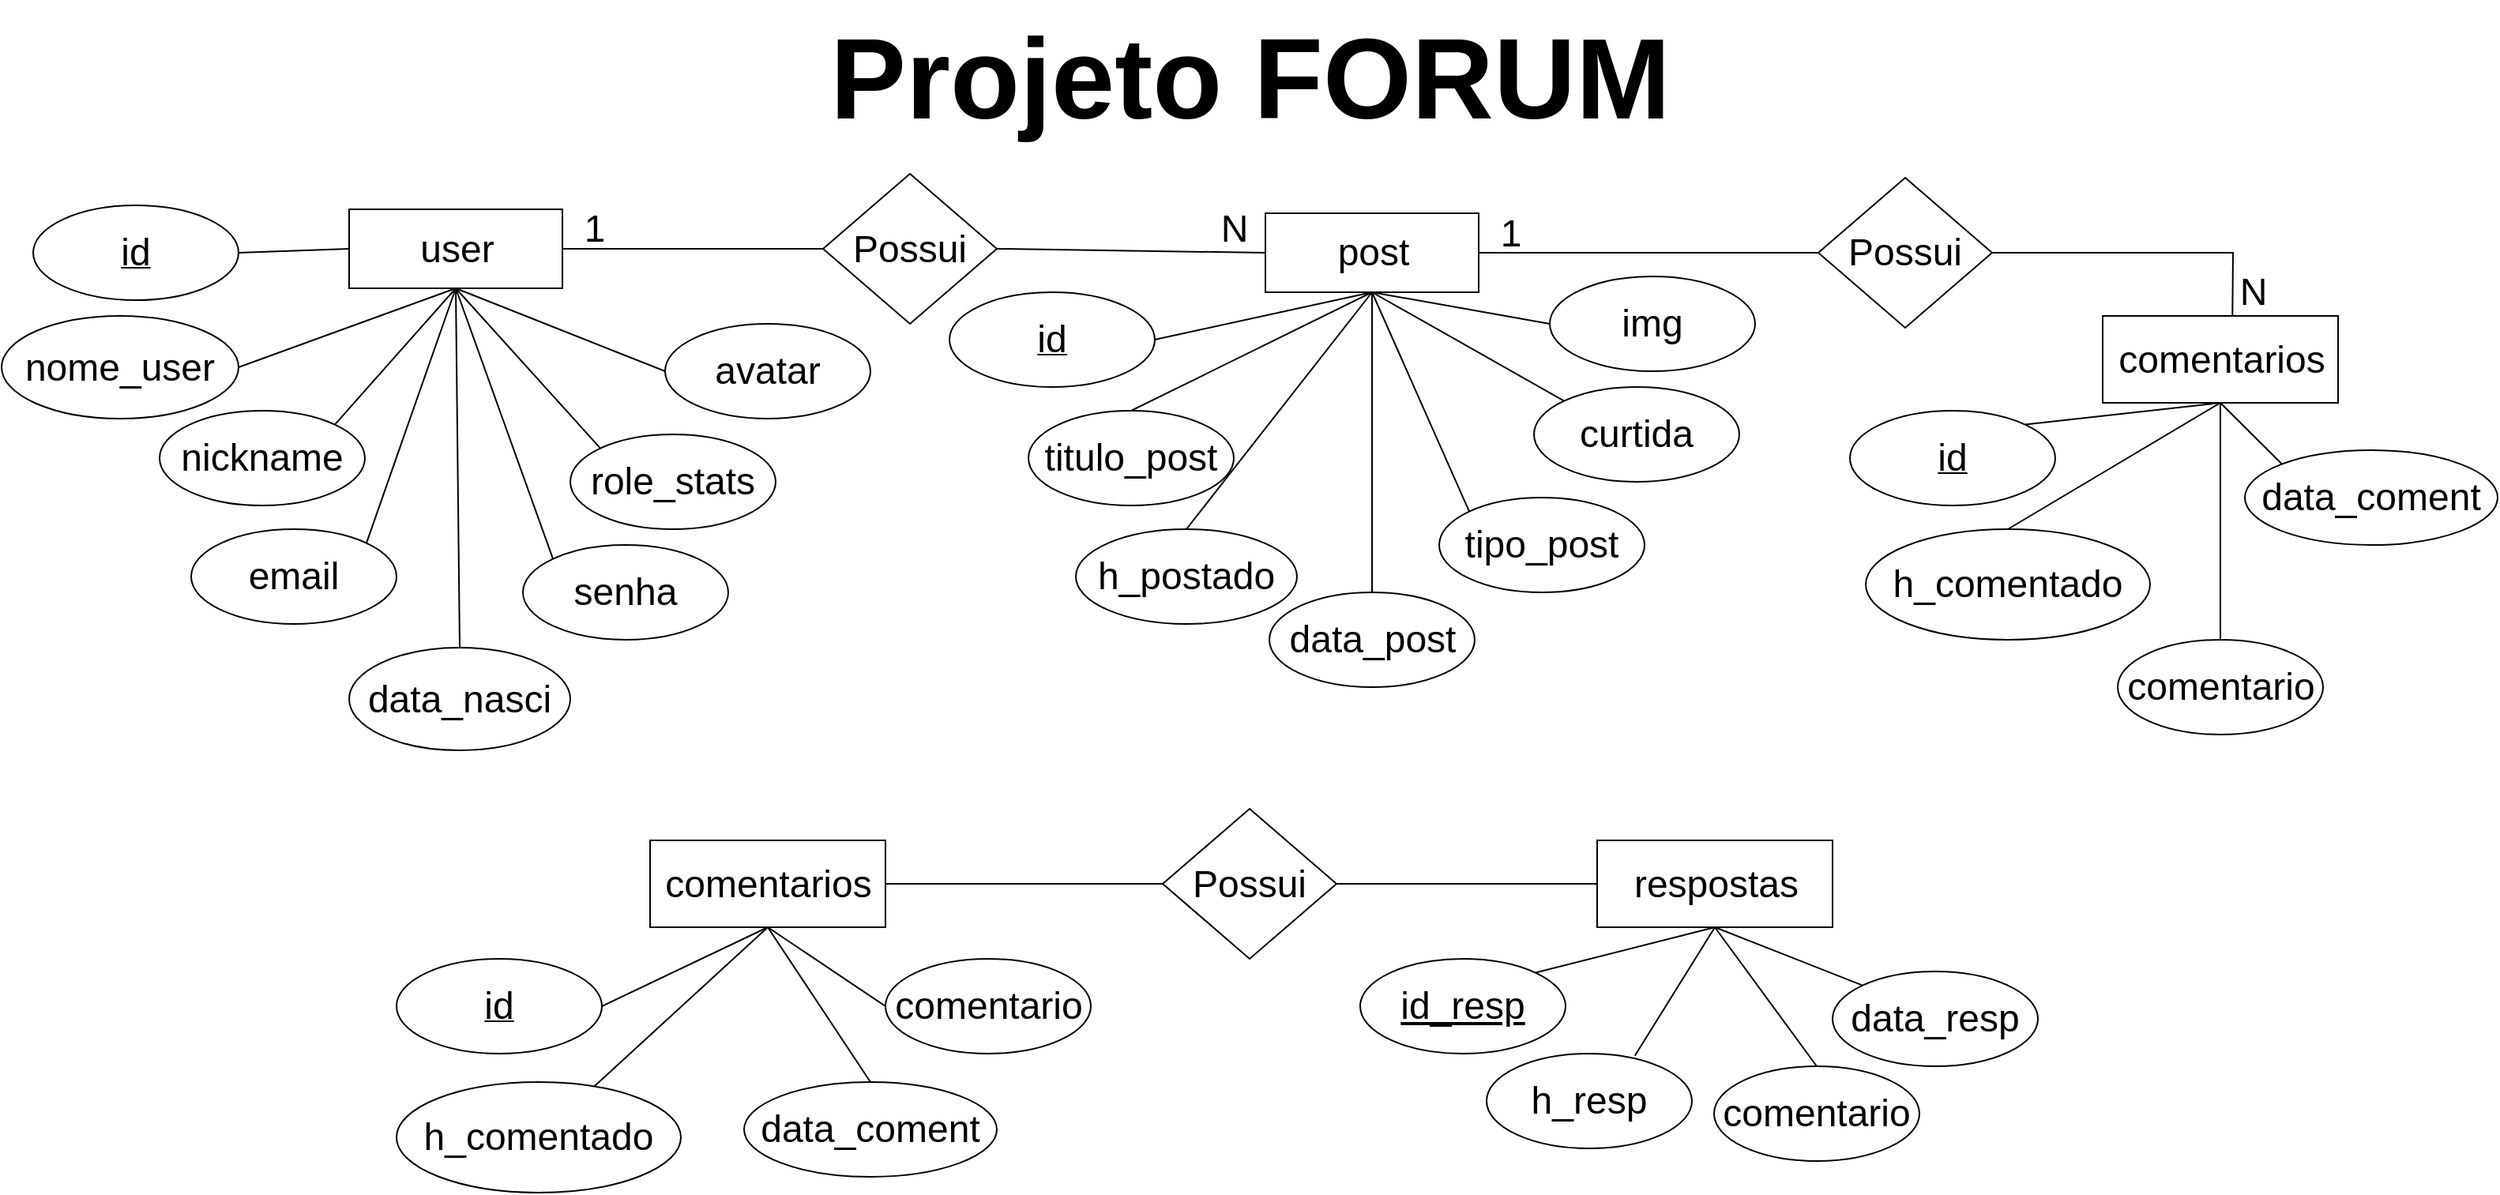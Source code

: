 <mxfile version="20.7.2" type="device"><diagram id="LDo0RXhBfajO5_ESKPVJ" name="Página-1"><mxGraphModel dx="2796" dy="936" grid="1" gridSize="10" guides="1" tooltips="1" connect="1" arrows="1" fold="1" page="1" pageScale="1" pageWidth="827" pageHeight="1169" math="0" shadow="0"><root><mxCell id="0"/><mxCell id="1" parent="0"/><mxCell id="sBhcF0kDkl56p9Jq2RJi-2" value="&lt;font style=&quot;font-size: 24px;&quot;&gt;user&lt;/font&gt;" style="html=1;" parent="1" vertex="1"><mxGeometry x="-580" y="157.5" width="135" height="50" as="geometry"/></mxCell><mxCell id="sBhcF0kDkl56p9Jq2RJi-4" value="&lt;font style=&quot;font-size: 72px;&quot;&gt;&lt;b style=&quot;&quot;&gt;Projeto FORUM&lt;/b&gt;&lt;/font&gt;" style="text;html=1;align=center;verticalAlign=middle;resizable=0;points=[];autosize=1;strokeColor=none;fillColor=none;" parent="1" vertex="1"><mxGeometry x="-290" y="25" width="560" height="100" as="geometry"/></mxCell><mxCell id="sBhcF0kDkl56p9Jq2RJi-7" value="" style="endArrow=none;html=1;rounded=0;fontSize=18;entryX=0;entryY=0.5;entryDx=0;entryDy=0;exitX=1;exitY=0.5;exitDx=0;exitDy=0;" parent="1" source="sBhcF0kDkl56p9Jq2RJi-2" target="IioT4kYT8r2o8PuqdSPv-29" edge="1"><mxGeometry width="50" height="50" relative="1" as="geometry"><mxPoint x="280" y="240" as="sourcePoint"/><mxPoint x="-280" y="182.5" as="targetPoint"/></mxGeometry></mxCell><mxCell id="sBhcF0kDkl56p9Jq2RJi-8" value="&lt;u&gt;&lt;font style=&quot;font-size: 24px;&quot;&gt;id&lt;/font&gt;&lt;/u&gt;" style="ellipse;whiteSpace=wrap;html=1;fontSize=18;" parent="1" vertex="1"><mxGeometry x="-780" y="155" width="130" height="60" as="geometry"/></mxCell><mxCell id="sBhcF0kDkl56p9Jq2RJi-9" value="&lt;font style=&quot;font-size: 24px;&quot;&gt;nickname&lt;/font&gt;" style="ellipse;whiteSpace=wrap;html=1;fontSize=18;" parent="1" vertex="1"><mxGeometry x="-700" y="285" width="130" height="60" as="geometry"/></mxCell><mxCell id="sBhcF0kDkl56p9Jq2RJi-10" value="&lt;font style=&quot;font-size: 24px;&quot;&gt;nome_user&lt;/font&gt;" style="ellipse;whiteSpace=wrap;html=1;fontSize=18;" parent="1" vertex="1"><mxGeometry x="-800" y="225" width="150" height="65" as="geometry"/></mxCell><mxCell id="sBhcF0kDkl56p9Jq2RJi-16" value="&lt;font style=&quot;font-size: 24px;&quot;&gt;post&lt;/font&gt;" style="html=1;" parent="1" vertex="1"><mxGeometry y="160" width="135" height="50" as="geometry"/></mxCell><mxCell id="sBhcF0kDkl56p9Jq2RJi-17" value="&lt;font style=&quot;font-size: 24px;&quot;&gt;titulo_post&lt;/font&gt;" style="ellipse;whiteSpace=wrap;html=1;fontSize=18;" parent="1" vertex="1"><mxGeometry x="-150" y="285" width="130" height="60" as="geometry"/></mxCell><mxCell id="sBhcF0kDkl56p9Jq2RJi-18" value="&lt;font style=&quot;font-size: 24px;&quot;&gt;curtida&lt;/font&gt;" style="ellipse;whiteSpace=wrap;html=1;fontSize=18;" parent="1" vertex="1"><mxGeometry x="170" y="270" width="130" height="60" as="geometry"/></mxCell><mxCell id="sBhcF0kDkl56p9Jq2RJi-21" value="&lt;font style=&quot;font-size: 24px;&quot;&gt;img&lt;/font&gt;" style="ellipse;whiteSpace=wrap;html=1;fontSize=18;" parent="1" vertex="1"><mxGeometry x="180" y="200" width="130" height="60" as="geometry"/></mxCell><mxCell id="sBhcF0kDkl56p9Jq2RJi-22" value="&lt;u&gt;&lt;font style=&quot;font-size: 24px;&quot;&gt;id&lt;/font&gt;&lt;/u&gt;" style="ellipse;whiteSpace=wrap;html=1;fontSize=18;" parent="1" vertex="1"><mxGeometry x="-200" y="210" width="130" height="60" as="geometry"/></mxCell><mxCell id="sBhcF0kDkl56p9Jq2RJi-24" style="edgeStyle=orthogonalEdgeStyle;rounded=0;orthogonalLoop=1;jettySize=auto;html=1;exitX=1;exitY=0.5;exitDx=0;exitDy=0;fontSize=14;" parent="1" source="sBhcF0kDkl56p9Jq2RJi-23" edge="1"><mxGeometry relative="1" as="geometry"><mxPoint x="612" y="240" as="targetPoint"/></mxGeometry></mxCell><mxCell id="sBhcF0kDkl56p9Jq2RJi-25" value="&lt;span style=&quot;font-size: 24px;&quot;&gt;comentarios&lt;/span&gt;" style="html=1;" parent="1" vertex="1"><mxGeometry x="530" y="225" width="149" height="55" as="geometry"/></mxCell><mxCell id="sBhcF0kDkl56p9Jq2RJi-26" value="" style="endArrow=none;html=1;rounded=0;fontSize=18;entryX=0.5;entryY=0;entryDx=0;entryDy=0;exitX=0.5;exitY=1;exitDx=0;exitDy=0;" parent="1" source="sBhcF0kDkl56p9Jq2RJi-16" target="sBhcF0kDkl56p9Jq2RJi-17" edge="1"><mxGeometry width="50" height="50" relative="1" as="geometry"><mxPoint x="157.5" y="200" as="sourcePoint"/><mxPoint x="155" y="290" as="targetPoint"/></mxGeometry></mxCell><mxCell id="sBhcF0kDkl56p9Jq2RJi-28" value="" style="endArrow=none;html=1;rounded=0;fontSize=18;entryX=0;entryY=0;entryDx=0;entryDy=0;exitX=0.5;exitY=1;exitDx=0;exitDy=0;" parent="1" source="sBhcF0kDkl56p9Jq2RJi-16" target="sBhcF0kDkl56p9Jq2RJi-18" edge="1"><mxGeometry width="50" height="50" relative="1" as="geometry"><mxPoint x="177.5" y="220" as="sourcePoint"/><mxPoint x="175" y="310" as="targetPoint"/></mxGeometry></mxCell><mxCell id="sBhcF0kDkl56p9Jq2RJi-29" value="" style="endArrow=none;html=1;rounded=0;fontSize=18;entryX=0.5;entryY=1;entryDx=0;entryDy=0;exitX=0;exitY=0.5;exitDx=0;exitDy=0;" parent="1" source="sBhcF0kDkl56p9Jq2RJi-21" target="sBhcF0kDkl56p9Jq2RJi-16" edge="1"><mxGeometry width="50" height="50" relative="1" as="geometry"><mxPoint x="187.5" y="230" as="sourcePoint"/><mxPoint x="185" y="320" as="targetPoint"/></mxGeometry></mxCell><mxCell id="sBhcF0kDkl56p9Jq2RJi-30" value="" style="endArrow=none;html=1;rounded=0;fontSize=18;entryX=0.5;entryY=1;entryDx=0;entryDy=0;exitX=1;exitY=0.5;exitDx=0;exitDy=0;" parent="1" source="sBhcF0kDkl56p9Jq2RJi-22" target="sBhcF0kDkl56p9Jq2RJi-16" edge="1"><mxGeometry width="50" height="50" relative="1" as="geometry"><mxPoint x="197.5" y="240" as="sourcePoint"/><mxPoint x="195" y="330" as="targetPoint"/></mxGeometry></mxCell><mxCell id="sBhcF0kDkl56p9Jq2RJi-32" value="&lt;font style=&quot;font-size: 24px;&quot;&gt;1&lt;/font&gt;" style="text;html=1;align=center;verticalAlign=middle;resizable=0;points=[];autosize=1;strokeColor=none;fillColor=none;fontSize=14;" parent="1" vertex="1"><mxGeometry x="-445" y="150" width="40" height="40" as="geometry"/></mxCell><mxCell id="sBhcF0kDkl56p9Jq2RJi-33" value="&lt;font style=&quot;font-size: 24px;&quot;&gt;N&lt;/font&gt;" style="text;html=1;align=center;verticalAlign=middle;resizable=0;points=[];autosize=1;strokeColor=none;fillColor=none;fontSize=14;" parent="1" vertex="1"><mxGeometry x="-40" y="150" width="40" height="40" as="geometry"/></mxCell><mxCell id="sBhcF0kDkl56p9Jq2RJi-34" value="&lt;font style=&quot;font-size: 24px;&quot;&gt;1&lt;/font&gt;" style="text;html=1;align=center;verticalAlign=middle;resizable=0;points=[];autosize=1;strokeColor=none;fillColor=none;fontSize=14;" parent="1" vertex="1"><mxGeometry x="135" y="152.5" width="40" height="40" as="geometry"/></mxCell><mxCell id="sBhcF0kDkl56p9Jq2RJi-36" value="&lt;font style=&quot;font-size: 24px;&quot;&gt;N&lt;/font&gt;" style="text;html=1;align=center;verticalAlign=middle;resizable=0;points=[];autosize=1;strokeColor=none;fillColor=none;fontSize=14;" parent="1" vertex="1"><mxGeometry x="605" y="190" width="40" height="40" as="geometry"/></mxCell><mxCell id="sBhcF0kDkl56p9Jq2RJi-37" value="&lt;font style=&quot;font-size: 24px;&quot;&gt;comentario&lt;/font&gt;" style="ellipse;whiteSpace=wrap;html=1;fontSize=18;" parent="1" vertex="1"><mxGeometry x="539.5" y="430" width="130" height="60" as="geometry"/></mxCell><mxCell id="sBhcF0kDkl56p9Jq2RJi-38" value="&lt;font style=&quot;font-size: 24px;&quot;&gt;h_comentado&lt;/font&gt;" style="ellipse;whiteSpace=wrap;html=1;fontSize=18;" parent="1" vertex="1"><mxGeometry x="380" y="360" width="180" height="70" as="geometry"/></mxCell><mxCell id="sBhcF0kDkl56p9Jq2RJi-39" value="&lt;font style=&quot;font-size: 24px;&quot;&gt;data_coment&lt;/font&gt;" style="ellipse;whiteSpace=wrap;html=1;fontSize=18;" parent="1" vertex="1"><mxGeometry x="620" y="310" width="160" height="60" as="geometry"/></mxCell><mxCell id="sBhcF0kDkl56p9Jq2RJi-40" value="&lt;u&gt;&lt;font style=&quot;font-size: 24px;&quot;&gt;id&lt;/font&gt;&lt;/u&gt;" style="ellipse;whiteSpace=wrap;html=1;fontSize=18;" parent="1" vertex="1"><mxGeometry x="370" y="285" width="130" height="60" as="geometry"/></mxCell><mxCell id="sBhcF0kDkl56p9Jq2RJi-41" value="" style="endArrow=none;html=1;rounded=0;fontSize=18;entryX=0.5;entryY=1;entryDx=0;entryDy=0;" parent="1" source="sBhcF0kDkl56p9Jq2RJi-37" target="sBhcF0kDkl56p9Jq2RJi-25" edge="1"><mxGeometry width="50" height="50" relative="1" as="geometry"><mxPoint x="160" y="460" as="sourcePoint"/><mxPoint x="215" y="430" as="targetPoint"/></mxGeometry></mxCell><mxCell id="sBhcF0kDkl56p9Jq2RJi-42" value="" style="endArrow=none;html=1;rounded=0;fontSize=18;entryX=0.5;entryY=0;entryDx=0;entryDy=0;exitX=0.5;exitY=1;exitDx=0;exitDy=0;" parent="1" source="sBhcF0kDkl56p9Jq2RJi-25" target="sBhcF0kDkl56p9Jq2RJi-38" edge="1"><mxGeometry width="50" height="50" relative="1" as="geometry"><mxPoint x="170" y="490" as="sourcePoint"/><mxPoint x="225" y="460" as="targetPoint"/></mxGeometry></mxCell><mxCell id="sBhcF0kDkl56p9Jq2RJi-43" value="" style="endArrow=none;html=1;rounded=0;fontSize=18;entryX=0;entryY=0;entryDx=0;entryDy=0;exitX=0.5;exitY=1;exitDx=0;exitDy=0;" parent="1" source="sBhcF0kDkl56p9Jq2RJi-25" target="sBhcF0kDkl56p9Jq2RJi-39" edge="1"><mxGeometry width="50" height="50" relative="1" as="geometry"><mxPoint x="180" y="500" as="sourcePoint"/><mxPoint x="235" y="470" as="targetPoint"/></mxGeometry></mxCell><mxCell id="sBhcF0kDkl56p9Jq2RJi-44" value="" style="endArrow=none;html=1;rounded=0;fontSize=18;entryX=1;entryY=0;entryDx=0;entryDy=0;exitX=0.5;exitY=1;exitDx=0;exitDy=0;" parent="1" source="sBhcF0kDkl56p9Jq2RJi-25" target="sBhcF0kDkl56p9Jq2RJi-40" edge="1"><mxGeometry width="50" height="50" relative="1" as="geometry"><mxPoint x="190" y="510" as="sourcePoint"/><mxPoint x="245" y="480" as="targetPoint"/></mxGeometry></mxCell><mxCell id="IioT4kYT8r2o8PuqdSPv-1" value="&lt;font style=&quot;font-size: 24px;&quot;&gt;role_stats&lt;/font&gt;" style="ellipse;whiteSpace=wrap;html=1;fontSize=18;" vertex="1" parent="1"><mxGeometry x="-440" y="300" width="130" height="60" as="geometry"/></mxCell><mxCell id="IioT4kYT8r2o8PuqdSPv-2" value="&lt;font style=&quot;font-size: 24px;&quot;&gt;senha&lt;/font&gt;" style="ellipse;whiteSpace=wrap;html=1;fontSize=18;" vertex="1" parent="1"><mxGeometry x="-470" y="370" width="130" height="60" as="geometry"/></mxCell><mxCell id="IioT4kYT8r2o8PuqdSPv-3" value="&lt;font style=&quot;font-size: 24px;&quot;&gt;avatar&lt;/font&gt;" style="ellipse;whiteSpace=wrap;html=1;fontSize=18;" vertex="1" parent="1"><mxGeometry x="-380" y="230" width="130" height="60" as="geometry"/></mxCell><mxCell id="IioT4kYT8r2o8PuqdSPv-4" value="&lt;font style=&quot;font-size: 24px;&quot;&gt;data_nasci&lt;/font&gt;" style="ellipse;whiteSpace=wrap;html=1;fontSize=18;" vertex="1" parent="1"><mxGeometry x="-580" y="435" width="140" height="65" as="geometry"/></mxCell><mxCell id="IioT4kYT8r2o8PuqdSPv-5" value="&lt;font style=&quot;font-size: 24px;&quot;&gt;email&lt;/font&gt;" style="ellipse;whiteSpace=wrap;html=1;fontSize=18;" vertex="1" parent="1"><mxGeometry x="-680" y="360" width="130" height="60" as="geometry"/></mxCell><mxCell id="IioT4kYT8r2o8PuqdSPv-6" value="" style="endArrow=none;html=1;rounded=0;fontSize=18;entryX=1;entryY=0.5;entryDx=0;entryDy=0;exitX=0;exitY=0.5;exitDx=0;exitDy=0;" edge="1" parent="1" source="sBhcF0kDkl56p9Jq2RJi-2" target="sBhcF0kDkl56p9Jq2RJi-8"><mxGeometry width="50" height="50" relative="1" as="geometry"><mxPoint x="-505" y="61.78" as="sourcePoint"/><mxPoint x="-628.689" y="88.229" as="targetPoint"/></mxGeometry></mxCell><mxCell id="IioT4kYT8r2o8PuqdSPv-8" value="" style="endArrow=none;html=1;rounded=0;fontSize=18;exitX=1;exitY=0.5;exitDx=0;exitDy=0;entryX=0.5;entryY=1;entryDx=0;entryDy=0;" edge="1" parent="1" source="sBhcF0kDkl56p9Jq2RJi-10" target="sBhcF0kDkl56p9Jq2RJi-2"><mxGeometry width="50" height="50" relative="1" as="geometry"><mxPoint x="-540" y="320" as="sourcePoint"/><mxPoint x="-580" y="210" as="targetPoint"/></mxGeometry></mxCell><mxCell id="IioT4kYT8r2o8PuqdSPv-9" value="" style="endArrow=none;html=1;rounded=0;fontSize=18;exitX=1;exitY=0;exitDx=0;exitDy=0;entryX=0.5;entryY=1;entryDx=0;entryDy=0;" edge="1" parent="1" source="sBhcF0kDkl56p9Jq2RJi-9" target="sBhcF0kDkl56p9Jq2RJi-2"><mxGeometry width="50" height="50" relative="1" as="geometry"><mxPoint x="-638.689" y="228.949" as="sourcePoint"/><mxPoint x="-560" y="207.5" as="targetPoint"/></mxGeometry></mxCell><mxCell id="IioT4kYT8r2o8PuqdSPv-10" value="" style="endArrow=none;html=1;rounded=0;fontSize=18;entryX=0.5;entryY=1;entryDx=0;entryDy=0;exitX=0;exitY=0;exitDx=0;exitDy=0;" edge="1" parent="1" source="IioT4kYT8r2o8PuqdSPv-1" target="sBhcF0kDkl56p9Jq2RJi-2"><mxGeometry width="50" height="50" relative="1" as="geometry"><mxPoint x="-628.689" y="238.949" as="sourcePoint"/><mxPoint x="-550" y="217.5" as="targetPoint"/></mxGeometry></mxCell><mxCell id="IioT4kYT8r2o8PuqdSPv-11" value="" style="endArrow=none;html=1;rounded=0;fontSize=18;exitX=0.5;exitY=1;exitDx=0;exitDy=0;entryX=0;entryY=0.5;entryDx=0;entryDy=0;" edge="1" parent="1" source="sBhcF0kDkl56p9Jq2RJi-2" target="IioT4kYT8r2o8PuqdSPv-3"><mxGeometry width="50" height="50" relative="1" as="geometry"><mxPoint x="-618.689" y="248.949" as="sourcePoint"/><mxPoint x="-540" y="227.5" as="targetPoint"/></mxGeometry></mxCell><mxCell id="IioT4kYT8r2o8PuqdSPv-12" value="" style="endArrow=none;html=1;rounded=0;fontSize=18;exitX=1;exitY=0;exitDx=0;exitDy=0;entryX=0.5;entryY=1;entryDx=0;entryDy=0;" edge="1" parent="1" source="IioT4kYT8r2o8PuqdSPv-5" target="sBhcF0kDkl56p9Jq2RJi-2"><mxGeometry width="50" height="50" relative="1" as="geometry"><mxPoint x="-635" y="290" as="sourcePoint"/><mxPoint x="-560" y="220" as="targetPoint"/></mxGeometry></mxCell><mxCell id="IioT4kYT8r2o8PuqdSPv-13" value="" style="endArrow=none;html=1;rounded=0;fontSize=18;exitX=0.5;exitY=0;exitDx=0;exitDy=0;entryX=0.5;entryY=1;entryDx=0;entryDy=0;" edge="1" parent="1" source="IioT4kYT8r2o8PuqdSPv-4" target="sBhcF0kDkl56p9Jq2RJi-2"><mxGeometry width="50" height="50" relative="1" as="geometry"><mxPoint x="-625" y="300" as="sourcePoint"/><mxPoint x="-550" y="230" as="targetPoint"/></mxGeometry></mxCell><mxCell id="IioT4kYT8r2o8PuqdSPv-15" value="" style="endArrow=none;html=1;rounded=0;fontSize=18;exitX=0;exitY=0;exitDx=0;exitDy=0;entryX=0.5;entryY=1;entryDx=0;entryDy=0;" edge="1" parent="1" source="IioT4kYT8r2o8PuqdSPv-2" target="sBhcF0kDkl56p9Jq2RJi-2"><mxGeometry width="50" height="50" relative="1" as="geometry"><mxPoint x="-605" y="320" as="sourcePoint"/><mxPoint x="-530" y="250" as="targetPoint"/></mxGeometry></mxCell><mxCell id="IioT4kYT8r2o8PuqdSPv-16" value="" style="endArrow=none;html=1;rounded=0;fontSize=18;entryX=0;entryY=0.5;entryDx=0;entryDy=0;exitX=1;exitY=0.5;exitDx=0;exitDy=0;" edge="1" parent="1" source="IioT4kYT8r2o8PuqdSPv-29" target="sBhcF0kDkl56p9Jq2RJi-16"><mxGeometry width="50" height="50" relative="1" as="geometry"><mxPoint x="-170" y="182.5" as="sourcePoint"/><mxPoint x="-25" y="184.41" as="targetPoint"/></mxGeometry></mxCell><mxCell id="IioT4kYT8r2o8PuqdSPv-20" value="&lt;font style=&quot;font-size: 24px;&quot;&gt;tipo_post&lt;/font&gt;" style="ellipse;whiteSpace=wrap;html=1;fontSize=18;" vertex="1" parent="1"><mxGeometry x="110" y="340" width="130" height="60" as="geometry"/></mxCell><mxCell id="IioT4kYT8r2o8PuqdSPv-21" value="&lt;font style=&quot;font-size: 24px;&quot;&gt;data_post&lt;/font&gt;" style="ellipse;whiteSpace=wrap;html=1;fontSize=18;" vertex="1" parent="1"><mxGeometry x="2.5" y="400" width="130" height="60" as="geometry"/></mxCell><mxCell id="IioT4kYT8r2o8PuqdSPv-22" value="&lt;font style=&quot;font-size: 24px;&quot;&gt;h_postado&lt;/font&gt;" style="ellipse;whiteSpace=wrap;html=1;fontSize=18;" vertex="1" parent="1"><mxGeometry x="-120" y="360" width="140" height="60" as="geometry"/></mxCell><mxCell id="IioT4kYT8r2o8PuqdSPv-23" value="" style="endArrow=none;html=1;rounded=0;fontSize=18;entryX=0.5;entryY=1;entryDx=0;entryDy=0;exitX=0.5;exitY=0;exitDx=0;exitDy=0;" edge="1" parent="1" source="IioT4kYT8r2o8PuqdSPv-21" target="sBhcF0kDkl56p9Jq2RJi-16"><mxGeometry width="50" height="50" relative="1" as="geometry"><mxPoint x="23.75" y="220" as="sourcePoint"/><mxPoint x="-55" y="370" as="targetPoint"/></mxGeometry></mxCell><mxCell id="IioT4kYT8r2o8PuqdSPv-24" value="" style="endArrow=none;html=1;rounded=0;fontSize=18;entryX=0.5;entryY=1;entryDx=0;entryDy=0;exitX=0;exitY=0;exitDx=0;exitDy=0;" edge="1" parent="1" source="IioT4kYT8r2o8PuqdSPv-20" target="sBhcF0kDkl56p9Jq2RJi-16"><mxGeometry width="50" height="50" relative="1" as="geometry"><mxPoint x="33.75" y="230" as="sourcePoint"/><mxPoint x="-45" y="380" as="targetPoint"/></mxGeometry></mxCell><mxCell id="IioT4kYT8r2o8PuqdSPv-25" value="" style="endArrow=none;html=1;rounded=0;fontSize=18;entryX=0.5;entryY=0;entryDx=0;entryDy=0;exitX=0.5;exitY=1;exitDx=0;exitDy=0;" edge="1" parent="1" source="sBhcF0kDkl56p9Jq2RJi-16" target="IioT4kYT8r2o8PuqdSPv-22"><mxGeometry width="50" height="50" relative="1" as="geometry"><mxPoint x="40" y="240" as="sourcePoint"/><mxPoint x="-35" y="390" as="targetPoint"/></mxGeometry></mxCell><mxCell id="sBhcF0kDkl56p9Jq2RJi-23" value="&lt;font style=&quot;font-size: 24px;&quot;&gt;Possui&lt;/font&gt;" style="rhombus;whiteSpace=wrap;html=1;fontSize=6;" parent="1" vertex="1"><mxGeometry x="350" y="137.5" width="110" height="95" as="geometry"/></mxCell><mxCell id="IioT4kYT8r2o8PuqdSPv-27" value="" style="edgeStyle=orthogonalEdgeStyle;rounded=0;orthogonalLoop=1;jettySize=auto;html=1;exitX=1;exitY=0.5;exitDx=0;exitDy=0;fontSize=14;endArrow=none;entryX=0;entryY=0.5;entryDx=0;entryDy=0;" edge="1" parent="1" source="sBhcF0kDkl56p9Jq2RJi-16" target="sBhcF0kDkl56p9Jq2RJi-23"><mxGeometry relative="1" as="geometry"><mxPoint x="510" y="185" as="targetPoint"/><mxPoint x="115" y="185" as="sourcePoint"/></mxGeometry></mxCell><mxCell id="IioT4kYT8r2o8PuqdSPv-29" value="&lt;font style=&quot;font-size: 24px;&quot;&gt;Possui&lt;/font&gt;" style="rhombus;whiteSpace=wrap;html=1;fontSize=6;" vertex="1" parent="1"><mxGeometry x="-280" y="135" width="110" height="95" as="geometry"/></mxCell><mxCell id="IioT4kYT8r2o8PuqdSPv-34" style="edgeStyle=orthogonalEdgeStyle;rounded=0;orthogonalLoop=1;jettySize=auto;html=1;exitX=0.5;exitY=1;exitDx=0;exitDy=0;fontSize=24;" edge="1" parent="1" source="sBhcF0kDkl56p9Jq2RJi-21" target="sBhcF0kDkl56p9Jq2RJi-21"><mxGeometry relative="1" as="geometry"/></mxCell><mxCell id="IioT4kYT8r2o8PuqdSPv-36" value="&lt;span style=&quot;font-size: 24px;&quot;&gt;comentarios&lt;/span&gt;" style="html=1;" vertex="1" parent="1"><mxGeometry x="-389.5" y="557" width="149" height="55" as="geometry"/></mxCell><mxCell id="IioT4kYT8r2o8PuqdSPv-37" value="&lt;u&gt;&lt;font style=&quot;font-size: 24px;&quot;&gt;id&lt;/font&gt;&lt;/u&gt;" style="ellipse;whiteSpace=wrap;html=1;fontSize=18;" vertex="1" parent="1"><mxGeometry x="-550" y="632" width="130" height="60" as="geometry"/></mxCell><mxCell id="IioT4kYT8r2o8PuqdSPv-38" value="&lt;font style=&quot;font-size: 24px;&quot;&gt;h_comentado&lt;/font&gt;" style="ellipse;whiteSpace=wrap;html=1;fontSize=18;" vertex="1" parent="1"><mxGeometry x="-550" y="710" width="180" height="70" as="geometry"/></mxCell><mxCell id="IioT4kYT8r2o8PuqdSPv-39" value="&lt;font style=&quot;font-size: 24px;&quot;&gt;comentario&lt;/font&gt;" style="ellipse;whiteSpace=wrap;html=1;fontSize=18;" vertex="1" parent="1"><mxGeometry x="-240.5" y="632" width="130" height="60" as="geometry"/></mxCell><mxCell id="IioT4kYT8r2o8PuqdSPv-40" value="&lt;font style=&quot;font-size: 24px;&quot;&gt;data_coment&lt;/font&gt;" style="ellipse;whiteSpace=wrap;html=1;fontSize=18;" vertex="1" parent="1"><mxGeometry x="-330" y="710" width="160" height="60" as="geometry"/></mxCell><mxCell id="IioT4kYT8r2o8PuqdSPv-41" value="" style="endArrow=none;html=1;rounded=0;fontSize=18;entryX=0.5;entryY=1;entryDx=0;entryDy=0;exitX=1;exitY=0.5;exitDx=0;exitDy=0;" edge="1" parent="1" source="IioT4kYT8r2o8PuqdSPv-37" target="IioT4kYT8r2o8PuqdSPv-36"><mxGeometry width="50" height="50" relative="1" as="geometry"><mxPoint x="-310.0" y="590" as="sourcePoint"/><mxPoint x="-444.5" y="670" as="targetPoint"/></mxGeometry></mxCell><mxCell id="IioT4kYT8r2o8PuqdSPv-42" value="" style="endArrow=none;html=1;rounded=0;fontSize=18;exitX=0.5;exitY=1;exitDx=0;exitDy=0;" edge="1" parent="1" source="IioT4kYT8r2o8PuqdSPv-36" target="IioT4kYT8r2o8PuqdSPv-38"><mxGeometry width="50" height="50" relative="1" as="geometry"><mxPoint x="-300.0" y="600" as="sourcePoint"/><mxPoint x="-434.5" y="680" as="targetPoint"/></mxGeometry></mxCell><mxCell id="IioT4kYT8r2o8PuqdSPv-43" value="" style="endArrow=none;html=1;rounded=0;fontSize=18;entryX=0;entryY=0.5;entryDx=0;entryDy=0;exitX=0.5;exitY=1;exitDx=0;exitDy=0;" edge="1" parent="1" source="IioT4kYT8r2o8PuqdSPv-36" target="IioT4kYT8r2o8PuqdSPv-39"><mxGeometry width="50" height="50" relative="1" as="geometry"><mxPoint x="-290.0" y="610" as="sourcePoint"/><mxPoint x="-424.5" y="690" as="targetPoint"/></mxGeometry></mxCell><mxCell id="IioT4kYT8r2o8PuqdSPv-44" value="" style="endArrow=none;html=1;rounded=0;fontSize=18;entryX=0.5;entryY=0;entryDx=0;entryDy=0;exitX=0.5;exitY=1;exitDx=0;exitDy=0;" edge="1" parent="1" source="IioT4kYT8r2o8PuqdSPv-36" target="IioT4kYT8r2o8PuqdSPv-40"><mxGeometry width="50" height="50" relative="1" as="geometry"><mxPoint x="-510" y="640" as="sourcePoint"/><mxPoint x="-414.5" y="700" as="targetPoint"/></mxGeometry></mxCell><mxCell id="IioT4kYT8r2o8PuqdSPv-45" value="&lt;font style=&quot;font-size: 24px;&quot;&gt;Possui&lt;/font&gt;" style="rhombus;whiteSpace=wrap;html=1;fontSize=6;" vertex="1" parent="1"><mxGeometry x="-65" y="537" width="110" height="95" as="geometry"/></mxCell><mxCell id="IioT4kYT8r2o8PuqdSPv-46" value="" style="endArrow=none;html=1;rounded=0;fontSize=18;entryX=0;entryY=0.5;entryDx=0;entryDy=0;exitX=1;exitY=0.5;exitDx=0;exitDy=0;" edge="1" parent="1" source="IioT4kYT8r2o8PuqdSPv-36" target="IioT4kYT8r2o8PuqdSPv-45"><mxGeometry width="50" height="50" relative="1" as="geometry"><mxPoint x="-170" y="500" as="sourcePoint"/><mxPoint x="-5" y="500" as="targetPoint"/></mxGeometry></mxCell><mxCell id="IioT4kYT8r2o8PuqdSPv-47" value="" style="endArrow=none;html=1;rounded=0;fontSize=18;entryX=0;entryY=0.5;entryDx=0;entryDy=0;exitX=1;exitY=0.5;exitDx=0;exitDy=0;" edge="1" parent="1" source="IioT4kYT8r2o8PuqdSPv-45" target="IioT4kYT8r2o8PuqdSPv-48"><mxGeometry width="50" height="50" relative="1" as="geometry"><mxPoint x="-164" y="566.91" as="sourcePoint"/><mxPoint x="-6" y="566.91" as="targetPoint"/></mxGeometry></mxCell><mxCell id="IioT4kYT8r2o8PuqdSPv-48" value="&lt;span style=&quot;font-size: 24px;&quot;&gt;respostas&lt;br&gt;&lt;/span&gt;" style="html=1;" vertex="1" parent="1"><mxGeometry x="210" y="557" width="149" height="55" as="geometry"/></mxCell><mxCell id="IioT4kYT8r2o8PuqdSPv-49" value="&lt;font style=&quot;font-size: 24px;&quot;&gt;comentario&lt;/font&gt;" style="ellipse;whiteSpace=wrap;html=1;fontSize=18;" vertex="1" parent="1"><mxGeometry x="284" y="700" width="130" height="60" as="geometry"/></mxCell><mxCell id="IioT4kYT8r2o8PuqdSPv-50" value="&lt;font style=&quot;font-size: 24px;&quot;&gt;h_resp&lt;/font&gt;" style="ellipse;whiteSpace=wrap;html=1;fontSize=18;" vertex="1" parent="1"><mxGeometry x="140" y="692" width="130" height="60" as="geometry"/></mxCell><mxCell id="IioT4kYT8r2o8PuqdSPv-51" value="&lt;font style=&quot;font-size: 24px;&quot;&gt;&lt;u&gt;id_resp&lt;/u&gt;&lt;/font&gt;" style="ellipse;whiteSpace=wrap;html=1;fontSize=18;" vertex="1" parent="1"><mxGeometry x="60" y="632" width="130" height="60" as="geometry"/></mxCell><mxCell id="IioT4kYT8r2o8PuqdSPv-52" value="&lt;span style=&quot;font-size: 24px;&quot;&gt;data_resp&lt;/span&gt;" style="ellipse;whiteSpace=wrap;html=1;fontSize=18;" vertex="1" parent="1"><mxGeometry x="359" y="640" width="130" height="60" as="geometry"/></mxCell><mxCell id="IioT4kYT8r2o8PuqdSPv-54" value="" style="endArrow=none;html=1;rounded=0;fontSize=18;entryX=1;entryY=0;entryDx=0;entryDy=0;exitX=0.5;exitY=1;exitDx=0;exitDy=0;" edge="1" parent="1" source="IioT4kYT8r2o8PuqdSPv-48" target="IioT4kYT8r2o8PuqdSPv-51"><mxGeometry width="50" height="50" relative="1" as="geometry"><mxPoint x="-251.25" y="740" as="sourcePoint"/><mxPoint x="-198.75" y="825" as="targetPoint"/></mxGeometry></mxCell><mxCell id="IioT4kYT8r2o8PuqdSPv-55" value="" style="endArrow=none;html=1;rounded=0;fontSize=18;entryX=0.5;entryY=1;entryDx=0;entryDy=0;exitX=0;exitY=0;exitDx=0;exitDy=0;" edge="1" parent="1" source="IioT4kYT8r2o8PuqdSPv-52" target="IioT4kYT8r2o8PuqdSPv-48"><mxGeometry width="50" height="50" relative="1" as="geometry"><mxPoint x="-241.25" y="750" as="sourcePoint"/><mxPoint x="-188.75" y="835" as="targetPoint"/></mxGeometry></mxCell><mxCell id="IioT4kYT8r2o8PuqdSPv-56" value="" style="endArrow=none;html=1;rounded=0;fontSize=18;entryX=0.5;entryY=1;entryDx=0;entryDy=0;exitX=0.722;exitY=0.023;exitDx=0;exitDy=0;exitPerimeter=0;" edge="1" parent="1" source="IioT4kYT8r2o8PuqdSPv-50" target="IioT4kYT8r2o8PuqdSPv-48"><mxGeometry width="50" height="50" relative="1" as="geometry"><mxPoint x="-231.25" y="760" as="sourcePoint"/><mxPoint x="-178.75" y="845" as="targetPoint"/></mxGeometry></mxCell><mxCell id="IioT4kYT8r2o8PuqdSPv-57" value="" style="endArrow=none;html=1;rounded=0;fontSize=18;entryX=0.5;entryY=0;entryDx=0;entryDy=0;exitX=0.5;exitY=1;exitDx=0;exitDy=0;" edge="1" parent="1" source="IioT4kYT8r2o8PuqdSPv-48" target="IioT4kYT8r2o8PuqdSPv-49"><mxGeometry width="50" height="50" relative="1" as="geometry"><mxPoint x="-221.25" y="770" as="sourcePoint"/><mxPoint x="-168.75" y="855" as="targetPoint"/></mxGeometry></mxCell></root></mxGraphModel></diagram></mxfile>
